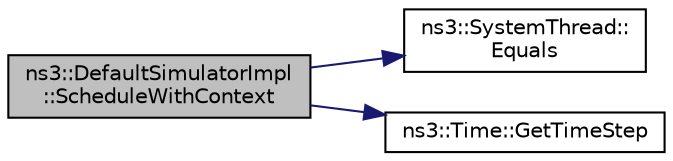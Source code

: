 digraph "ns3::DefaultSimulatorImpl::ScheduleWithContext"
{
 // LATEX_PDF_SIZE
  edge [fontname="Helvetica",fontsize="10",labelfontname="Helvetica",labelfontsize="10"];
  node [fontname="Helvetica",fontsize="10",shape=record];
  rankdir="LR";
  Node1 [label="ns3::DefaultSimulatorImpl\l::ScheduleWithContext",height=0.2,width=0.4,color="black", fillcolor="grey75", style="filled", fontcolor="black",tooltip="Schedule a future event execution (in a different context)."];
  Node1 -> Node2 [color="midnightblue",fontsize="10",style="solid",fontname="Helvetica"];
  Node2 [label="ns3::SystemThread::\lEquals",height=0.2,width=0.4,color="black", fillcolor="white", style="filled",URL="$classns3_1_1_system_thread.html#a17a592a6e99baf475729b419b75aa6bc",tooltip="Compares an ThreadId with the current ThreadId ."];
  Node1 -> Node3 [color="midnightblue",fontsize="10",style="solid",fontname="Helvetica"];
  Node3 [label="ns3::Time::GetTimeStep",height=0.2,width=0.4,color="black", fillcolor="white", style="filled",URL="$classns3_1_1_time.html#a363390860dcce2d549b83b5fe3e08657",tooltip="Get the raw time value, in the current resolution unit."];
}

